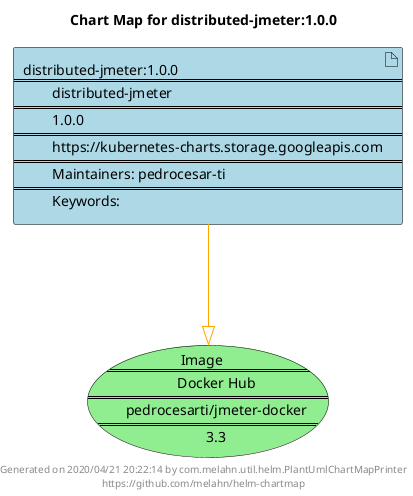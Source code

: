 @startuml
skinparam linetype ortho
skinparam backgroundColor white
skinparam usecaseBorderColor black
skinparam usecaseArrowColor LightSlateGray
skinparam artifactBorderColor black
skinparam artifactArrowColor LightSlateGray

title Chart Map for distributed-jmeter:1.0.0

'There is one referenced Helm Chart
artifact "distributed-jmeter:1.0.0\n====\n\tdistributed-jmeter\n====\n\t1.0.0\n====\n\thttps://kubernetes-charts.storage.googleapis.com\n====\n\tMaintainers: pedrocesar-ti\n====\n\tKeywords: " as distributed_jmeter_1_0_0 #LightBlue

'There is one referenced Docker Image
usecase "Image\n====\n\tDocker Hub\n====\n\tpedrocesarti/jmeter-docker\n====\n\t3.3" as pedrocesarti_jmeter_docker_3_3 #LightGreen

'Chart Dependencies
distributed_jmeter_1_0_0--[#orange]-|>pedrocesarti_jmeter_docker_3_3

center footer Generated on 2020/04/21 20:22:14 by com.melahn.util.helm.PlantUmlChartMapPrinter\nhttps://github.com/melahn/helm-chartmap
@enduml
